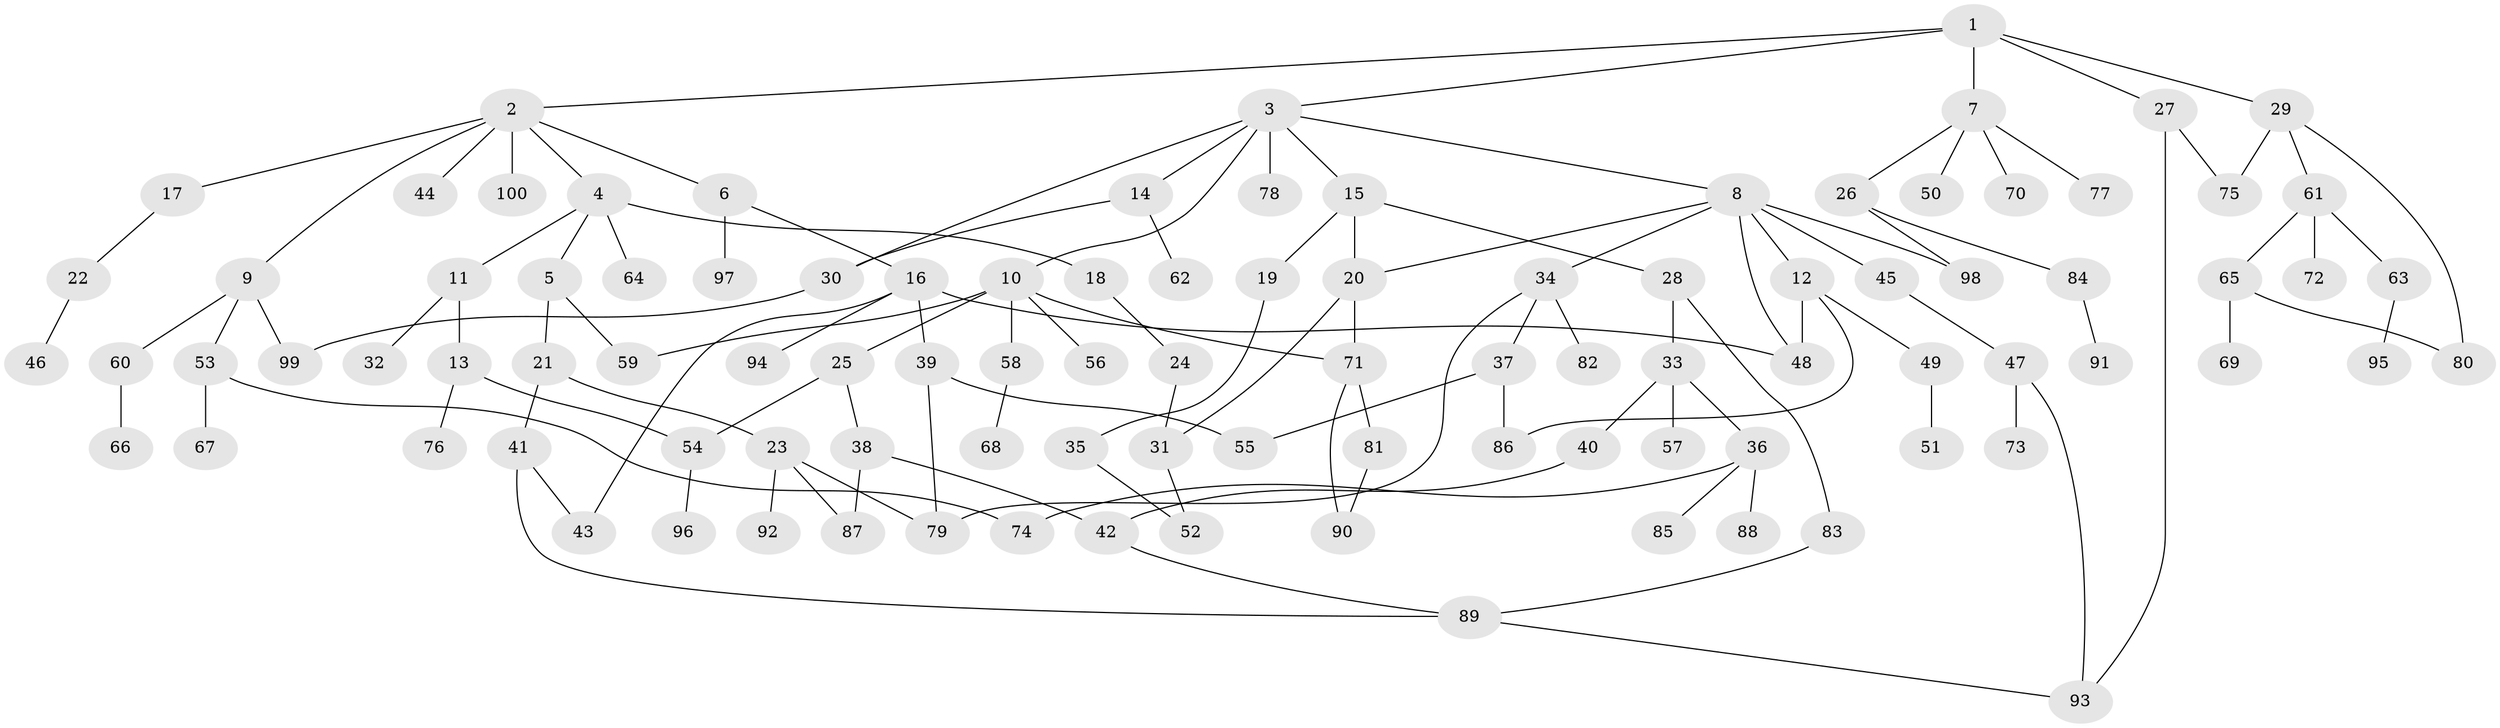 // Generated by graph-tools (version 1.1) at 2025/38/02/21/25 10:38:51]
// undirected, 100 vertices, 125 edges
graph export_dot {
graph [start="1"]
  node [color=gray90,style=filled];
  1;
  2;
  3;
  4;
  5;
  6;
  7;
  8;
  9;
  10;
  11;
  12;
  13;
  14;
  15;
  16;
  17;
  18;
  19;
  20;
  21;
  22;
  23;
  24;
  25;
  26;
  27;
  28;
  29;
  30;
  31;
  32;
  33;
  34;
  35;
  36;
  37;
  38;
  39;
  40;
  41;
  42;
  43;
  44;
  45;
  46;
  47;
  48;
  49;
  50;
  51;
  52;
  53;
  54;
  55;
  56;
  57;
  58;
  59;
  60;
  61;
  62;
  63;
  64;
  65;
  66;
  67;
  68;
  69;
  70;
  71;
  72;
  73;
  74;
  75;
  76;
  77;
  78;
  79;
  80;
  81;
  82;
  83;
  84;
  85;
  86;
  87;
  88;
  89;
  90;
  91;
  92;
  93;
  94;
  95;
  96;
  97;
  98;
  99;
  100;
  1 -- 2;
  1 -- 3;
  1 -- 7;
  1 -- 27;
  1 -- 29;
  2 -- 4;
  2 -- 6;
  2 -- 9;
  2 -- 17;
  2 -- 44;
  2 -- 100;
  3 -- 8;
  3 -- 10;
  3 -- 14;
  3 -- 15;
  3 -- 78;
  3 -- 30;
  4 -- 5;
  4 -- 11;
  4 -- 18;
  4 -- 64;
  5 -- 21;
  5 -- 59;
  6 -- 16;
  6 -- 97;
  7 -- 26;
  7 -- 50;
  7 -- 70;
  7 -- 77;
  8 -- 12;
  8 -- 34;
  8 -- 45;
  8 -- 48;
  8 -- 98;
  8 -- 20;
  9 -- 53;
  9 -- 60;
  9 -- 99;
  10 -- 25;
  10 -- 56;
  10 -- 58;
  10 -- 59;
  10 -- 71;
  11 -- 13;
  11 -- 32;
  12 -- 49;
  12 -- 48;
  12 -- 86;
  13 -- 76;
  13 -- 54;
  14 -- 30;
  14 -- 62;
  15 -- 19;
  15 -- 20;
  15 -- 28;
  16 -- 39;
  16 -- 94;
  16 -- 43;
  16 -- 48;
  17 -- 22;
  18 -- 24;
  19 -- 35;
  20 -- 71;
  20 -- 31;
  21 -- 23;
  21 -- 41;
  22 -- 46;
  23 -- 87;
  23 -- 92;
  23 -- 79;
  24 -- 31;
  25 -- 38;
  25 -- 54;
  26 -- 84;
  26 -- 98;
  27 -- 93;
  27 -- 75;
  28 -- 33;
  28 -- 83;
  29 -- 61;
  29 -- 75;
  29 -- 80;
  30 -- 99;
  31 -- 52;
  33 -- 36;
  33 -- 40;
  33 -- 57;
  34 -- 37;
  34 -- 82;
  34 -- 79;
  35 -- 52;
  36 -- 85;
  36 -- 88;
  36 -- 74;
  37 -- 55;
  37 -- 86;
  38 -- 42;
  38 -- 87;
  39 -- 79;
  39 -- 55;
  40 -- 42;
  41 -- 43;
  41 -- 89;
  42 -- 89;
  45 -- 47;
  47 -- 73;
  47 -- 93;
  49 -- 51;
  53 -- 67;
  53 -- 74;
  54 -- 96;
  58 -- 68;
  60 -- 66;
  61 -- 63;
  61 -- 65;
  61 -- 72;
  63 -- 95;
  65 -- 69;
  65 -- 80;
  71 -- 81;
  71 -- 90;
  81 -- 90;
  83 -- 89;
  84 -- 91;
  89 -- 93;
}
